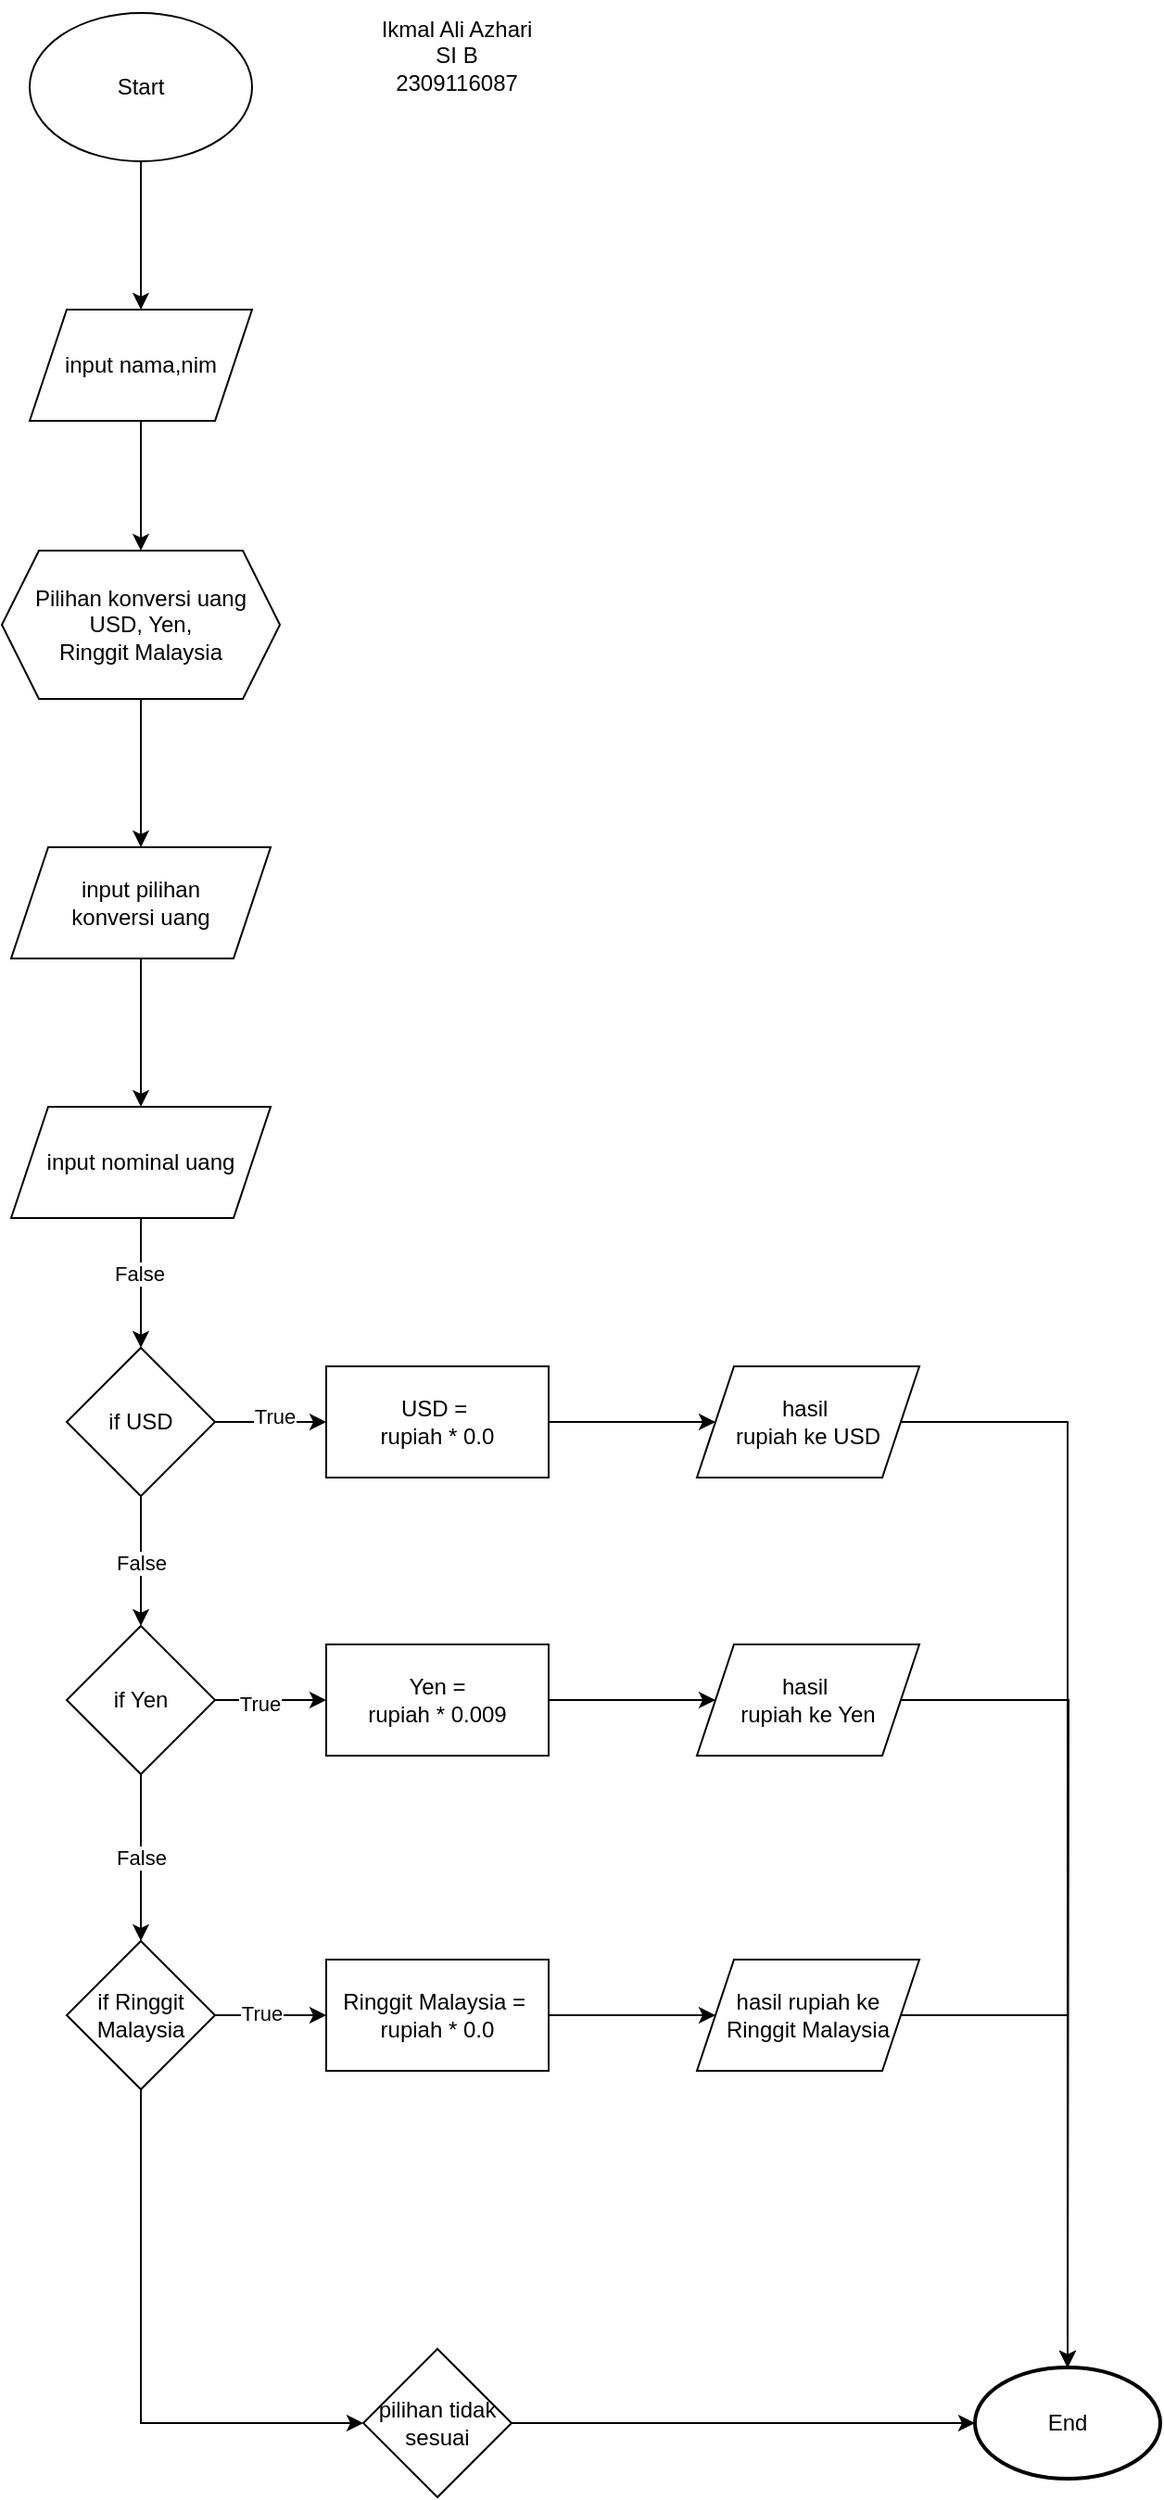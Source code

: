 <mxfile version="21.8.2" type="device">
  <diagram id="C5RBs43oDa-KdzZeNtuy" name="Page-1">
    <mxGraphModel dx="1909" dy="1029" grid="1" gridSize="10" guides="1" tooltips="1" connect="1" arrows="1" fold="1" page="1" pageScale="1" pageWidth="827" pageHeight="1169" math="0" shadow="0">
      <root>
        <mxCell id="WIyWlLk6GJQsqaUBKTNV-0" />
        <mxCell id="WIyWlLk6GJQsqaUBKTNV-1" parent="WIyWlLk6GJQsqaUBKTNV-0" />
        <mxCell id="OFffaIjaLSAcwfK92YIM-1" value="" style="edgeStyle=orthogonalEdgeStyle;rounded=0;orthogonalLoop=1;jettySize=auto;html=1;" parent="WIyWlLk6GJQsqaUBKTNV-1" source="c6Bq2FrVt6-cizWyQFy2-0" edge="1">
          <mxGeometry relative="1" as="geometry">
            <mxPoint x="170" y="190" as="targetPoint" />
          </mxGeometry>
        </mxCell>
        <mxCell id="c6Bq2FrVt6-cizWyQFy2-0" value="Start" style="ellipse;whiteSpace=wrap;html=1;" parent="WIyWlLk6GJQsqaUBKTNV-1" vertex="1">
          <mxGeometry x="110" y="30" width="120" height="80" as="geometry" />
        </mxCell>
        <mxCell id="OFffaIjaLSAcwfK92YIM-9" value="" style="edgeStyle=orthogonalEdgeStyle;rounded=0;orthogonalLoop=1;jettySize=auto;html=1;" parent="WIyWlLk6GJQsqaUBKTNV-1" source="OFffaIjaLSAcwfK92YIM-2" target="OFffaIjaLSAcwfK92YIM-8" edge="1">
          <mxGeometry relative="1" as="geometry" />
        </mxCell>
        <mxCell id="OFffaIjaLSAcwfK92YIM-2" value="input nama,nim" style="shape=parallelogram;perimeter=parallelogramPerimeter;whiteSpace=wrap;html=1;fixedSize=1;" parent="WIyWlLk6GJQsqaUBKTNV-1" vertex="1">
          <mxGeometry x="110" y="190" width="120" height="60" as="geometry" />
        </mxCell>
        <mxCell id="OFffaIjaLSAcwfK92YIM-11" value="" style="edgeStyle=orthogonalEdgeStyle;rounded=0;orthogonalLoop=1;jettySize=auto;html=1;" parent="WIyWlLk6GJQsqaUBKTNV-1" source="OFffaIjaLSAcwfK92YIM-8" target="OFffaIjaLSAcwfK92YIM-10" edge="1">
          <mxGeometry relative="1" as="geometry" />
        </mxCell>
        <mxCell id="OFffaIjaLSAcwfK92YIM-8" value="Pilihan konversi uang &lt;br&gt;USD, Yen, &lt;br&gt;Ringgit Malaysia" style="shape=hexagon;perimeter=hexagonPerimeter2;whiteSpace=wrap;html=1;fixedSize=1;" parent="WIyWlLk6GJQsqaUBKTNV-1" vertex="1">
          <mxGeometry x="95" y="320" width="150" height="80" as="geometry" />
        </mxCell>
        <mxCell id="lbhIRIxuMylEfVcLfH3j-2" value="" style="edgeStyle=orthogonalEdgeStyle;rounded=0;orthogonalLoop=1;jettySize=auto;html=1;" parent="WIyWlLk6GJQsqaUBKTNV-1" source="OFffaIjaLSAcwfK92YIM-10" target="lbhIRIxuMylEfVcLfH3j-1" edge="1">
          <mxGeometry relative="1" as="geometry" />
        </mxCell>
        <mxCell id="OFffaIjaLSAcwfK92YIM-10" value="input pilihan&lt;br&gt;konversi uang" style="shape=parallelogram;perimeter=parallelogramPerimeter;whiteSpace=wrap;html=1;fixedSize=1;" parent="WIyWlLk6GJQsqaUBKTNV-1" vertex="1">
          <mxGeometry x="100" y="480" width="140" height="60" as="geometry" />
        </mxCell>
        <mxCell id="lbhIRIxuMylEfVcLfH3j-4" value="" style="edgeStyle=orthogonalEdgeStyle;rounded=0;orthogonalLoop=1;jettySize=auto;html=1;" parent="WIyWlLk6GJQsqaUBKTNV-1" source="lbhIRIxuMylEfVcLfH3j-1" target="lbhIRIxuMylEfVcLfH3j-3" edge="1">
          <mxGeometry relative="1" as="geometry" />
        </mxCell>
        <mxCell id="4wxnLQJhLT52lQZ51OpO-33" value="False" style="edgeLabel;html=1;align=center;verticalAlign=middle;resizable=0;points=[];" vertex="1" connectable="0" parent="lbhIRIxuMylEfVcLfH3j-4">
          <mxGeometry x="-0.137" y="-1" relative="1" as="geometry">
            <mxPoint as="offset" />
          </mxGeometry>
        </mxCell>
        <mxCell id="lbhIRIxuMylEfVcLfH3j-1" value="input nominal uang" style="shape=parallelogram;perimeter=parallelogramPerimeter;whiteSpace=wrap;html=1;fixedSize=1;" parent="WIyWlLk6GJQsqaUBKTNV-1" vertex="1">
          <mxGeometry x="100" y="620" width="140" height="60" as="geometry" />
        </mxCell>
        <mxCell id="lbhIRIxuMylEfVcLfH3j-14" value="" style="edgeStyle=orthogonalEdgeStyle;rounded=0;orthogonalLoop=1;jettySize=auto;html=1;" parent="WIyWlLk6GJQsqaUBKTNV-1" source="lbhIRIxuMylEfVcLfH3j-3" target="lbhIRIxuMylEfVcLfH3j-13" edge="1">
          <mxGeometry relative="1" as="geometry" />
        </mxCell>
        <mxCell id="4wxnLQJhLT52lQZ51OpO-32" value="False" style="edgeLabel;html=1;align=center;verticalAlign=middle;resizable=0;points=[];" vertex="1" connectable="0" parent="lbhIRIxuMylEfVcLfH3j-14">
          <mxGeometry x="0.034" relative="1" as="geometry">
            <mxPoint as="offset" />
          </mxGeometry>
        </mxCell>
        <mxCell id="lbhIRIxuMylEfVcLfH3j-33" value="" style="edgeStyle=orthogonalEdgeStyle;rounded=0;orthogonalLoop=1;jettySize=auto;html=1;" parent="WIyWlLk6GJQsqaUBKTNV-1" source="lbhIRIxuMylEfVcLfH3j-3" target="lbhIRIxuMylEfVcLfH3j-32" edge="1">
          <mxGeometry relative="1" as="geometry" />
        </mxCell>
        <mxCell id="4wxnLQJhLT52lQZ51OpO-28" value="True" style="edgeLabel;html=1;align=center;verticalAlign=middle;resizable=0;points=[];" vertex="1" connectable="0" parent="lbhIRIxuMylEfVcLfH3j-33">
          <mxGeometry x="0.067" y="3" relative="1" as="geometry">
            <mxPoint as="offset" />
          </mxGeometry>
        </mxCell>
        <mxCell id="lbhIRIxuMylEfVcLfH3j-3" value="if USD" style="rhombus;whiteSpace=wrap;html=1;" parent="WIyWlLk6GJQsqaUBKTNV-1" vertex="1">
          <mxGeometry x="130" y="750" width="80" height="80" as="geometry" />
        </mxCell>
        <mxCell id="lbhIRIxuMylEfVcLfH3j-16" value="" style="edgeStyle=orthogonalEdgeStyle;rounded=0;orthogonalLoop=1;jettySize=auto;html=1;" parent="WIyWlLk6GJQsqaUBKTNV-1" source="lbhIRIxuMylEfVcLfH3j-13" target="lbhIRIxuMylEfVcLfH3j-15" edge="1">
          <mxGeometry relative="1" as="geometry" />
        </mxCell>
        <mxCell id="4wxnLQJhLT52lQZ51OpO-31" value="False" style="edgeLabel;html=1;align=center;verticalAlign=middle;resizable=0;points=[];" vertex="1" connectable="0" parent="lbhIRIxuMylEfVcLfH3j-16">
          <mxGeometry x="0.004" relative="1" as="geometry">
            <mxPoint as="offset" />
          </mxGeometry>
        </mxCell>
        <mxCell id="4wxnLQJhLT52lQZ51OpO-1" value="" style="edgeStyle=orthogonalEdgeStyle;rounded=0;orthogonalLoop=1;jettySize=auto;html=1;" edge="1" parent="WIyWlLk6GJQsqaUBKTNV-1" source="lbhIRIxuMylEfVcLfH3j-13" target="4wxnLQJhLT52lQZ51OpO-0">
          <mxGeometry relative="1" as="geometry" />
        </mxCell>
        <mxCell id="4wxnLQJhLT52lQZ51OpO-29" value="True" style="edgeLabel;html=1;align=center;verticalAlign=middle;resizable=0;points=[];" vertex="1" connectable="0" parent="4wxnLQJhLT52lQZ51OpO-1">
          <mxGeometry x="-0.2" y="-2" relative="1" as="geometry">
            <mxPoint as="offset" />
          </mxGeometry>
        </mxCell>
        <mxCell id="lbhIRIxuMylEfVcLfH3j-13" value="if Yen" style="rhombus;whiteSpace=wrap;html=1;" parent="WIyWlLk6GJQsqaUBKTNV-1" vertex="1">
          <mxGeometry x="130" y="900" width="80" height="80" as="geometry" />
        </mxCell>
        <mxCell id="4wxnLQJhLT52lQZ51OpO-4" value="" style="edgeStyle=orthogonalEdgeStyle;rounded=0;orthogonalLoop=1;jettySize=auto;html=1;" edge="1" parent="WIyWlLk6GJQsqaUBKTNV-1" source="lbhIRIxuMylEfVcLfH3j-15" target="4wxnLQJhLT52lQZ51OpO-3">
          <mxGeometry relative="1" as="geometry" />
        </mxCell>
        <mxCell id="4wxnLQJhLT52lQZ51OpO-30" value="True" style="edgeLabel;html=1;align=center;verticalAlign=middle;resizable=0;points=[];" vertex="1" connectable="0" parent="4wxnLQJhLT52lQZ51OpO-4">
          <mxGeometry x="-0.167" y="1" relative="1" as="geometry">
            <mxPoint as="offset" />
          </mxGeometry>
        </mxCell>
        <mxCell id="4wxnLQJhLT52lQZ51OpO-18" value="" style="edgeStyle=orthogonalEdgeStyle;rounded=0;orthogonalLoop=1;jettySize=auto;html=1;" edge="1" parent="WIyWlLk6GJQsqaUBKTNV-1" source="lbhIRIxuMylEfVcLfH3j-15" target="4wxnLQJhLT52lQZ51OpO-17">
          <mxGeometry relative="1" as="geometry">
            <Array as="points">
              <mxPoint x="170" y="1330" />
            </Array>
          </mxGeometry>
        </mxCell>
        <mxCell id="lbhIRIxuMylEfVcLfH3j-15" value="if Ringgit Malaysia" style="rhombus;whiteSpace=wrap;html=1;" parent="WIyWlLk6GJQsqaUBKTNV-1" vertex="1">
          <mxGeometry x="130" y="1070" width="80" height="80" as="geometry" />
        </mxCell>
        <mxCell id="4wxnLQJhLT52lQZ51OpO-10" value="" style="edgeStyle=orthogonalEdgeStyle;rounded=0;orthogonalLoop=1;jettySize=auto;html=1;" edge="1" parent="WIyWlLk6GJQsqaUBKTNV-1" source="lbhIRIxuMylEfVcLfH3j-32" target="4wxnLQJhLT52lQZ51OpO-9">
          <mxGeometry relative="1" as="geometry" />
        </mxCell>
        <mxCell id="lbhIRIxuMylEfVcLfH3j-32" value="USD =&amp;nbsp;&lt;br&gt;rupiah *&amp;nbsp;0.0" style="whiteSpace=wrap;html=1;" parent="WIyWlLk6GJQsqaUBKTNV-1" vertex="1">
          <mxGeometry x="270" y="760" width="120" height="60" as="geometry" />
        </mxCell>
        <mxCell id="4wxnLQJhLT52lQZ51OpO-8" value="" style="edgeStyle=orthogonalEdgeStyle;rounded=0;orthogonalLoop=1;jettySize=auto;html=1;" edge="1" parent="WIyWlLk6GJQsqaUBKTNV-1" source="4wxnLQJhLT52lQZ51OpO-0" target="4wxnLQJhLT52lQZ51OpO-7">
          <mxGeometry relative="1" as="geometry" />
        </mxCell>
        <mxCell id="4wxnLQJhLT52lQZ51OpO-0" value="Yen =&lt;br&gt;rupiah *&amp;nbsp;0.009" style="whiteSpace=wrap;html=1;" vertex="1" parent="WIyWlLk6GJQsqaUBKTNV-1">
          <mxGeometry x="270" y="910" width="120" height="60" as="geometry" />
        </mxCell>
        <mxCell id="4wxnLQJhLT52lQZ51OpO-6" value="" style="edgeStyle=orthogonalEdgeStyle;rounded=0;orthogonalLoop=1;jettySize=auto;html=1;" edge="1" parent="WIyWlLk6GJQsqaUBKTNV-1" source="4wxnLQJhLT52lQZ51OpO-3" target="4wxnLQJhLT52lQZ51OpO-5">
          <mxGeometry relative="1" as="geometry" />
        </mxCell>
        <mxCell id="4wxnLQJhLT52lQZ51OpO-3" value="Ringgit Malaysia =&amp;nbsp;&lt;br&gt;rupiah *&amp;nbsp;0.0" style="whiteSpace=wrap;html=1;" vertex="1" parent="WIyWlLk6GJQsqaUBKTNV-1">
          <mxGeometry x="270" y="1080" width="120" height="60" as="geometry" />
        </mxCell>
        <mxCell id="4wxnLQJhLT52lQZ51OpO-5" value="hasil rupiah ke&lt;br&gt;Ringgit Malaysia" style="shape=parallelogram;perimeter=parallelogramPerimeter;whiteSpace=wrap;html=1;fixedSize=1;" vertex="1" parent="WIyWlLk6GJQsqaUBKTNV-1">
          <mxGeometry x="470" y="1080" width="120" height="60" as="geometry" />
        </mxCell>
        <mxCell id="4wxnLQJhLT52lQZ51OpO-15" style="edgeStyle=orthogonalEdgeStyle;rounded=0;orthogonalLoop=1;jettySize=auto;html=1;exitX=1;exitY=0.5;exitDx=0;exitDy=0;" edge="1" parent="WIyWlLk6GJQsqaUBKTNV-1" source="4wxnLQJhLT52lQZ51OpO-7">
          <mxGeometry relative="1" as="geometry">
            <mxPoint x="670" y="1300" as="targetPoint" />
          </mxGeometry>
        </mxCell>
        <mxCell id="4wxnLQJhLT52lQZ51OpO-7" value="hasil&amp;nbsp;&lt;br&gt;rupiah ke Yen" style="shape=parallelogram;perimeter=parallelogramPerimeter;whiteSpace=wrap;html=1;fixedSize=1;" vertex="1" parent="WIyWlLk6GJQsqaUBKTNV-1">
          <mxGeometry x="470" y="910" width="120" height="60" as="geometry" />
        </mxCell>
        <mxCell id="4wxnLQJhLT52lQZ51OpO-9" value="hasil&amp;nbsp;&lt;br&gt;rupiah ke USD" style="shape=parallelogram;perimeter=parallelogramPerimeter;whiteSpace=wrap;html=1;fixedSize=1;" vertex="1" parent="WIyWlLk6GJQsqaUBKTNV-1">
          <mxGeometry x="470" y="760" width="120" height="60" as="geometry" />
        </mxCell>
        <mxCell id="4wxnLQJhLT52lQZ51OpO-12" value="End" style="strokeWidth=2;html=1;shape=mxgraph.flowchart.start_1;whiteSpace=wrap;" vertex="1" parent="WIyWlLk6GJQsqaUBKTNV-1">
          <mxGeometry x="620" y="1300" width="100" height="60" as="geometry" />
        </mxCell>
        <mxCell id="4wxnLQJhLT52lQZ51OpO-14" style="edgeStyle=orthogonalEdgeStyle;rounded=0;orthogonalLoop=1;jettySize=auto;html=1;exitX=1;exitY=0.5;exitDx=0;exitDy=0;entryX=0.5;entryY=0;entryDx=0;entryDy=0;entryPerimeter=0;" edge="1" parent="WIyWlLk6GJQsqaUBKTNV-1" source="4wxnLQJhLT52lQZ51OpO-5" target="4wxnLQJhLT52lQZ51OpO-12">
          <mxGeometry relative="1" as="geometry" />
        </mxCell>
        <mxCell id="4wxnLQJhLT52lQZ51OpO-16" style="edgeStyle=orthogonalEdgeStyle;rounded=0;orthogonalLoop=1;jettySize=auto;html=1;exitX=1;exitY=0.5;exitDx=0;exitDy=0;entryX=0.5;entryY=0;entryDx=0;entryDy=0;entryPerimeter=0;" edge="1" parent="WIyWlLk6GJQsqaUBKTNV-1" source="4wxnLQJhLT52lQZ51OpO-9" target="4wxnLQJhLT52lQZ51OpO-12">
          <mxGeometry relative="1" as="geometry" />
        </mxCell>
        <mxCell id="4wxnLQJhLT52lQZ51OpO-17" value="pilihan tidak&lt;br&gt;sesuai" style="rhombus;whiteSpace=wrap;html=1;" vertex="1" parent="WIyWlLk6GJQsqaUBKTNV-1">
          <mxGeometry x="290" y="1290" width="80" height="80" as="geometry" />
        </mxCell>
        <mxCell id="4wxnLQJhLT52lQZ51OpO-20" style="edgeStyle=orthogonalEdgeStyle;rounded=0;orthogonalLoop=1;jettySize=auto;html=1;exitX=1;exitY=0.5;exitDx=0;exitDy=0;entryX=0;entryY=0.5;entryDx=0;entryDy=0;entryPerimeter=0;" edge="1" parent="WIyWlLk6GJQsqaUBKTNV-1" source="4wxnLQJhLT52lQZ51OpO-17" target="4wxnLQJhLT52lQZ51OpO-12">
          <mxGeometry relative="1" as="geometry" />
        </mxCell>
        <mxCell id="4wxnLQJhLT52lQZ51OpO-35" value="Ikmal Ali Azhari&lt;br&gt;SI B&lt;br&gt;2309116087" style="text;html=1;align=center;verticalAlign=middle;resizable=0;points=[];autosize=1;strokeColor=none;fillColor=none;" vertex="1" parent="WIyWlLk6GJQsqaUBKTNV-1">
          <mxGeometry x="290" y="23" width="100" height="60" as="geometry" />
        </mxCell>
      </root>
    </mxGraphModel>
  </diagram>
</mxfile>
